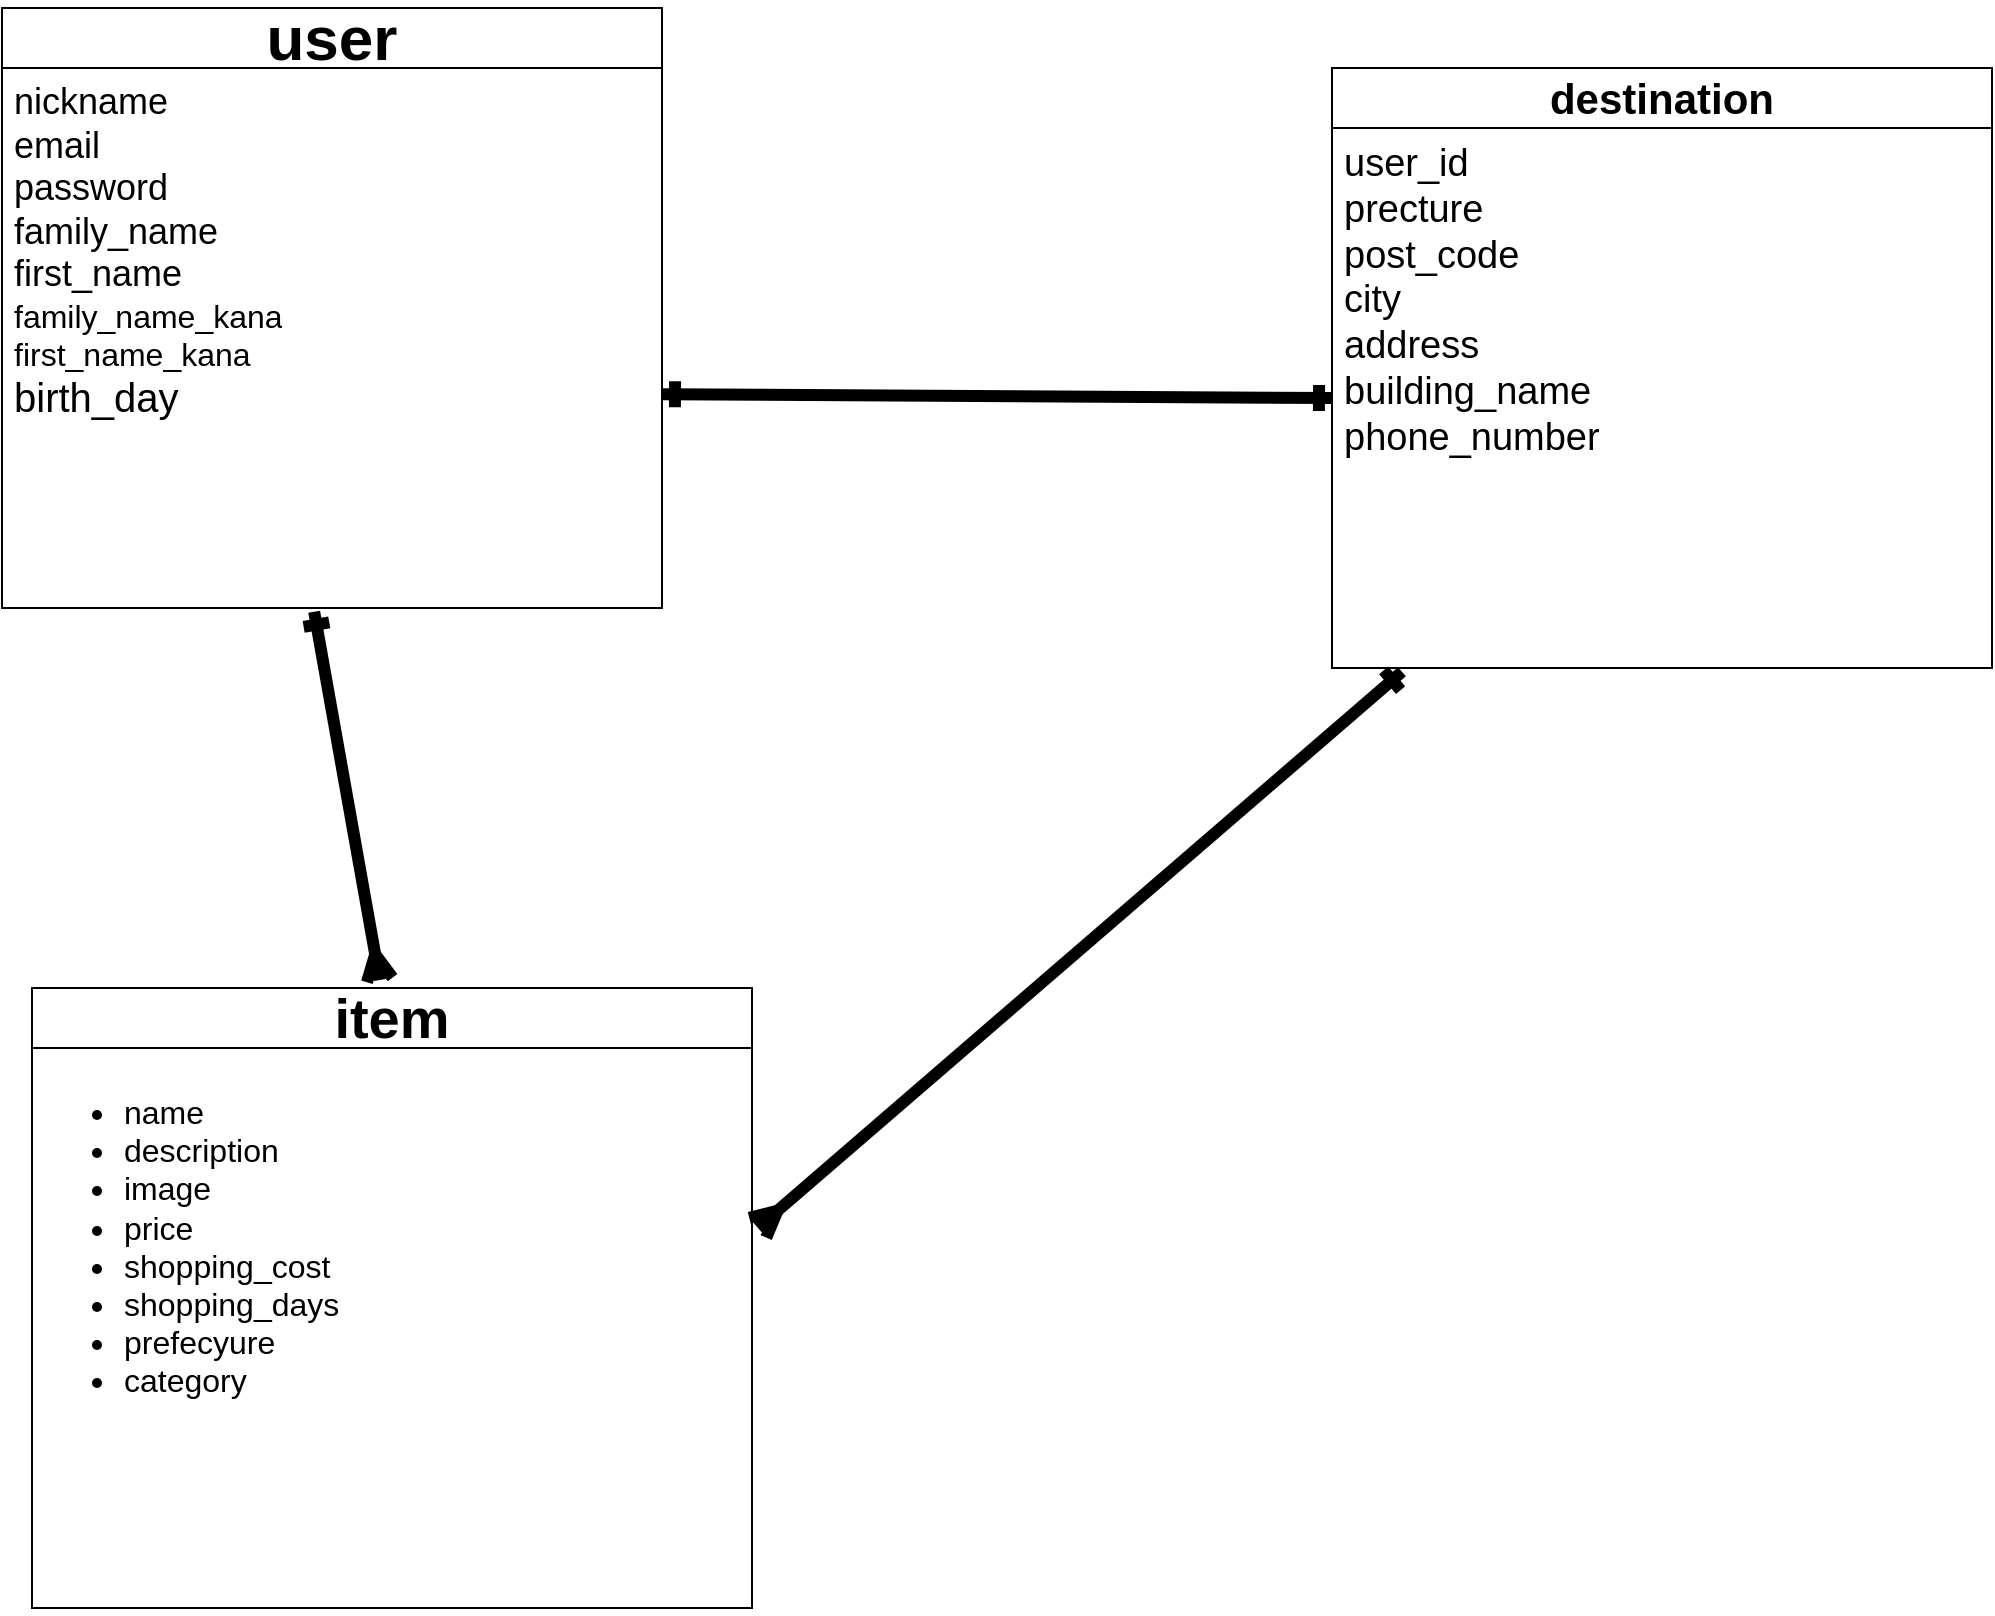<mxfile>
    <diagram id="hPUGMhigIW1tk5o6sYi4" name="ページ1">
        <mxGraphModel dx="1251" dy="2911" grid="1" gridSize="10" guides="1" tooltips="1" connect="1" arrows="1" fold="1" page="1" pageScale="1" pageWidth="827" pageHeight="1169" math="0" shadow="0">
            <root>
                <mxCell id="0"/>
                <mxCell id="1" parent="0"/>
                <mxCell id="11" value="user" style="swimlane;fontStyle=1;childLayout=stackLayout;horizontal=1;startSize=30;horizontalStack=0;resizeParent=1;resizeParentMax=0;resizeLast=0;collapsible=1;marginBottom=0;whiteSpace=wrap;html=1;fontSize=31;" vertex="1" parent="1">
                    <mxGeometry x="15" y="-1840" width="330" height="300" as="geometry"/>
                </mxCell>
                <mxCell id="12" value="&lt;font style=&quot;font-size: 18px;&quot;&gt;nickname&lt;br&gt;email&lt;br&gt;password&lt;br&gt;family_name&lt;br&gt;first_name&lt;/font&gt;&lt;br&gt;&lt;font style=&quot;font-size: 16px;&quot;&gt;family_name_kana&lt;br&gt;first_name_kana&lt;/font&gt;&lt;br&gt;&lt;font style=&quot;font-size: 20px;&quot;&gt;birth_day&lt;/font&gt;" style="text;strokeColor=default;fillColor=none;align=left;verticalAlign=top;spacingLeft=4;spacingRight=4;overflow=hidden;points=[[0,0.5],[1,0.5]];portConstraint=eastwest;rotatable=0;whiteSpace=wrap;html=1;" vertex="1" parent="11">
                    <mxGeometry y="30" width="330" height="270" as="geometry"/>
                </mxCell>
                <mxCell id="52" value="&lt;font style=&quot;font-size: 21px;&quot;&gt;&lt;b&gt;destination&lt;/b&gt;&lt;/font&gt;" style="swimlane;fontStyle=0;childLayout=stackLayout;horizontal=1;startSize=30;horizontalStack=0;resizeParent=1;resizeParentMax=0;resizeLast=0;collapsible=1;marginBottom=0;whiteSpace=wrap;html=1;" vertex="1" parent="1">
                    <mxGeometry x="680" y="-1810" width="330" height="300" as="geometry"/>
                </mxCell>
                <mxCell id="62" value="user_id&lt;br style=&quot;font-size: 19px;&quot;&gt;precture&lt;br style=&quot;font-size: 19px;&quot;&gt;post_code&lt;br style=&quot;font-size: 19px;&quot;&gt;city&lt;br style=&quot;font-size: 19px;&quot;&gt;address&lt;br style=&quot;font-size: 19px;&quot;&gt;building_name&lt;br style=&quot;font-size: 19px;&quot;&gt;phone_number" style="text;strokeColor=default;fillColor=none;align=left;verticalAlign=top;spacingLeft=4;spacingRight=4;overflow=hidden;points=[[0,0.5],[1,0.5]];portConstraint=eastwest;rotatable=0;whiteSpace=wrap;html=1;fontSize=19;" vertex="1" parent="52">
                    <mxGeometry y="30" width="330" height="270" as="geometry"/>
                </mxCell>
                <mxCell id="40" value="item" style="swimlane;fontStyle=1;childLayout=stackLayout;horizontal=1;startSize=30;horizontalStack=0;resizeParent=1;resizeParentMax=0;resizeLast=0;collapsible=1;marginBottom=0;whiteSpace=wrap;html=1;fontSize=28;rotation=0;" vertex="1" parent="1">
                    <mxGeometry x="30" y="-1350" width="360" height="310" as="geometry"/>
                </mxCell>
                <mxCell id="41" value="&lt;ul style=&quot;font-size: 16px;&quot;&gt;&lt;li style=&quot;font-size: 16px;&quot;&gt;&lt;span style=&quot;background-color: initial; font-size: 16px;&quot;&gt;name&lt;/span&gt;&lt;/li&gt;&lt;li style=&quot;font-size: 16px;&quot;&gt;&lt;span style=&quot;background-color: initial; font-size: 16px;&quot;&gt;description&lt;/span&gt;&lt;/li&gt;&lt;li style=&quot;font-size: 16px;&quot;&gt;&lt;span style=&quot;background-color: initial; font-size: 16px;&quot;&gt;image&lt;/span&gt;&lt;/li&gt;&lt;li style=&quot;font-size: 16px;&quot;&gt;&lt;span style=&quot;background-color: initial; font-size: 16px;&quot;&gt;price&lt;/span&gt;&lt;/li&gt;&lt;li style=&quot;font-size: 16px;&quot;&gt;&lt;span style=&quot;background-color: initial; font-size: 16px;&quot;&gt;shopping_cost&lt;/span&gt;&lt;/li&gt;&lt;li style=&quot;font-size: 16px;&quot;&gt;&lt;span style=&quot;background-color: initial; font-size: 16px;&quot;&gt;shopping_days&lt;/span&gt;&lt;/li&gt;&lt;li style=&quot;font-size: 16px;&quot;&gt;&lt;span style=&quot;background-color: initial; font-size: 16px;&quot;&gt;prefecyure&lt;/span&gt;&lt;/li&gt;&lt;li style=&quot;font-size: 16px;&quot;&gt;&lt;span style=&quot;background-color: initial; font-size: 16px;&quot;&gt;category&lt;/span&gt;&lt;/li&gt;&lt;/ul&gt;" style="text;strokeColor=default;fillColor=none;align=left;verticalAlign=top;spacingLeft=4;spacingRight=4;overflow=hidden;points=[[0,0.5],[1,0.5]];portConstraint=eastwest;rotatable=0;whiteSpace=wrap;html=1;fontSize=16;horizontal=1;rotation=0;" vertex="1" parent="40">
                    <mxGeometry y="30" width="360" height="280" as="geometry"/>
                </mxCell>
                <mxCell id="63" style="edgeStyle=none;html=1;exitX=0;exitY=0.5;exitDx=0;exitDy=0;fontSize=21;startArrow=ERone;startFill=0;entryX=1;entryY=0.604;entryDx=0;entryDy=0;entryPerimeter=0;endArrow=ERone;endFill=0;strokeWidth=6;" edge="1" parent="1" source="62" target="12">
                    <mxGeometry relative="1" as="geometry">
                        <mxPoint x="360" y="-1645" as="targetPoint"/>
                    </mxGeometry>
                </mxCell>
                <mxCell id="64" style="edgeStyle=none;html=1;fontSize=21;startArrow=ERmany;startFill=0;endArrow=ERone;endFill=0;strokeWidth=6;exitX=1.008;exitY=0.321;exitDx=0;exitDy=0;exitPerimeter=0;entryX=0.106;entryY=1.007;entryDx=0;entryDy=0;entryPerimeter=0;" edge="1" parent="1" source="41" target="62">
                    <mxGeometry relative="1" as="geometry">
                        <mxPoint x="740" y="-1390" as="sourcePoint"/>
                        <mxPoint x="460" y="-1300" as="targetPoint"/>
                    </mxGeometry>
                </mxCell>
                <mxCell id="66" style="edgeStyle=none;html=1;exitX=0.483;exitY=-0.013;exitDx=0;exitDy=0;fontSize=21;startArrow=ERmany;startFill=0;entryX=0.473;entryY=1.007;entryDx=0;entryDy=0;entryPerimeter=0;endArrow=ERone;endFill=0;strokeWidth=6;exitPerimeter=0;" edge="1" parent="1" source="40" target="12">
                    <mxGeometry relative="1" as="geometry">
                        <mxPoint x="500" y="-1470" as="sourcePoint"/>
                        <mxPoint x="165" y="-1471.92" as="targetPoint"/>
                    </mxGeometry>
                </mxCell>
            </root>
        </mxGraphModel>
    </diagram>
</mxfile>